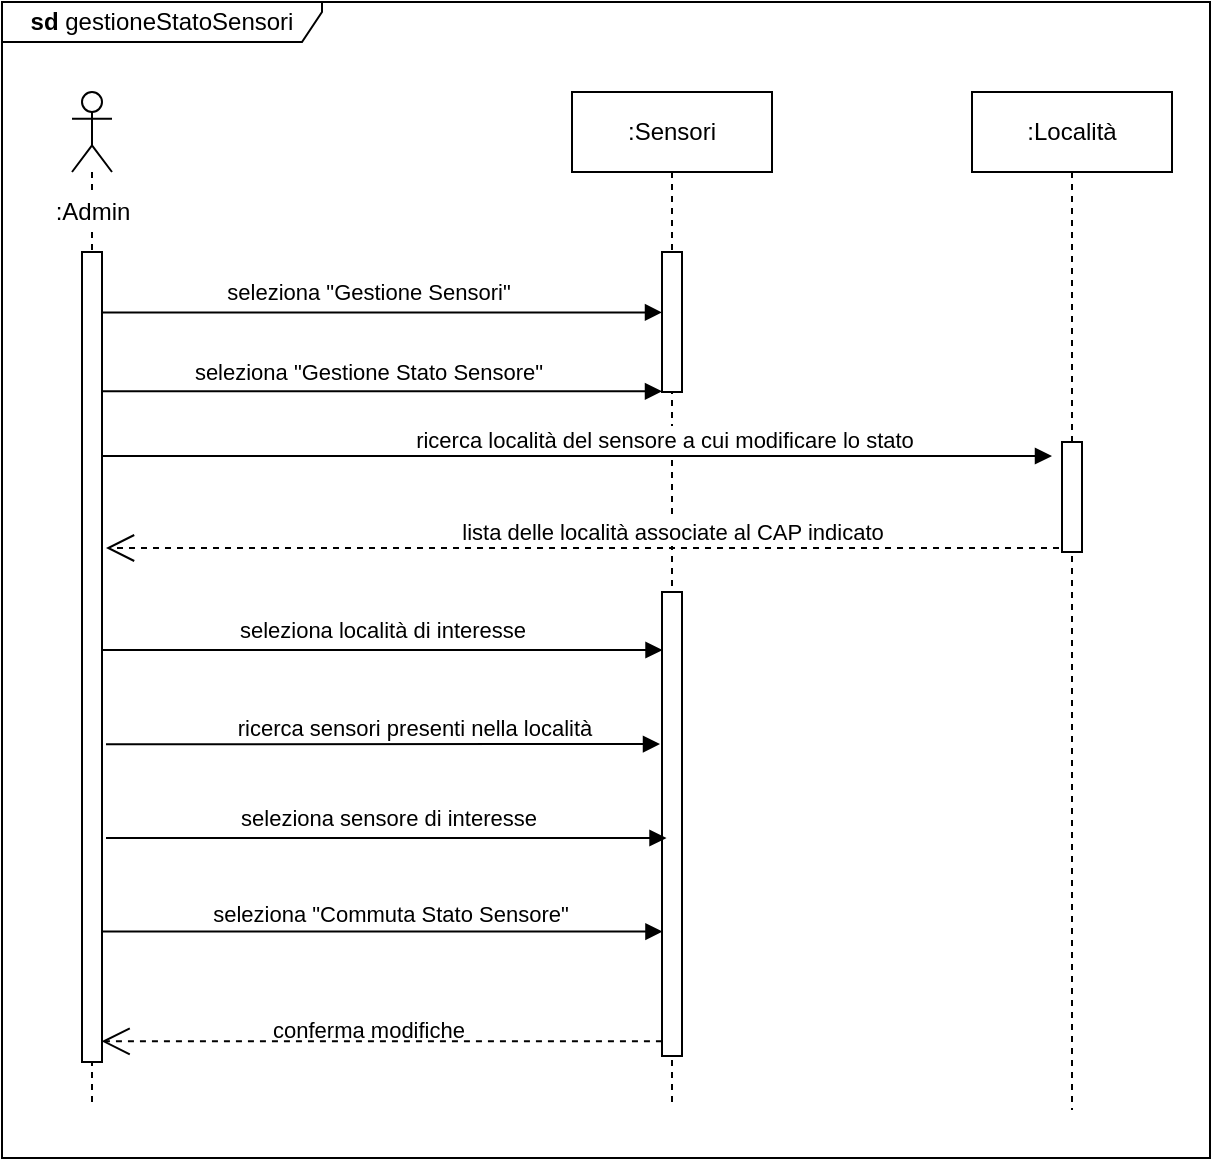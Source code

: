 <mxfile version="13.9.9" type="device"><diagram id="kgpKYQtTHZ0yAKxKKP6v" name="Page-1"><mxGraphModel dx="852" dy="2694" grid="1" gridSize="1" guides="1" tooltips="1" connect="1" arrows="1" fold="1" page="1" pageScale="1" pageWidth="850" pageHeight="1100" math="0" shadow="0"><root><mxCell id="0"/><mxCell id="1" parent="0"/><mxCell id="R266lNiq_dCC3hUoP1Z3-59" value="&lt;b&gt;sd &lt;/b&gt;gestioneStatoSensori" style="shape=umlFrame;whiteSpace=wrap;html=1;width=160;height=20;" parent="1" vertex="1"><mxGeometry x="85" y="-1165" width="604" height="578" as="geometry"/></mxCell><mxCell id="R266lNiq_dCC3hUoP1Z3-60" value="" style="endArrow=open;dashed=1;endFill=0;endSize=12;html=1;" parent="1" source="R266lNiq_dCC3hUoP1Z3-72" edge="1"><mxGeometry width="160" relative="1" as="geometry"><mxPoint x="603" y="-890" as="sourcePoint"/><mxPoint x="137" y="-892" as="targetPoint"/></mxGeometry></mxCell><mxCell id="R266lNiq_dCC3hUoP1Z3-61" value="" style="shape=umlLifeline;participant=umlActor;perimeter=lifelinePerimeter;whiteSpace=wrap;html=1;container=1;collapsible=0;recursiveResize=0;verticalAlign=top;spacingTop=36;outlineConnect=0;" parent="1" vertex="1"><mxGeometry x="120" y="-1120" width="20" height="508" as="geometry"/></mxCell><mxCell id="R266lNiq_dCC3hUoP1Z3-62" value="" style="html=1;points=[];perimeter=orthogonalPerimeter;" parent="R266lNiq_dCC3hUoP1Z3-61" vertex="1"><mxGeometry x="5" y="80" width="10" height="405" as="geometry"/></mxCell><mxCell id="R266lNiq_dCC3hUoP1Z3-63" value=":Admin" style="text;html=1;strokeColor=none;align=center;verticalAlign=middle;whiteSpace=wrap;rounded=0;fillColor=#ffffff;" parent="1" vertex="1"><mxGeometry x="88.75" y="-1070" width="82.5" height="20" as="geometry"/></mxCell><mxCell id="R266lNiq_dCC3hUoP1Z3-64" value="" style="html=1;verticalAlign=bottom;startArrow=none;endArrow=block;startSize=8;startFill=0;entryX=0;entryY=0.432;entryDx=0;entryDy=0;entryPerimeter=0;" parent="1" source="R266lNiq_dCC3hUoP1Z3-62" target="R266lNiq_dCC3hUoP1Z3-66" edge="1"><mxGeometry relative="1" as="geometry"><mxPoint x="150" y="-1010" as="sourcePoint"/><mxPoint x="414" y="-1010" as="targetPoint"/></mxGeometry></mxCell><mxCell id="R266lNiq_dCC3hUoP1Z3-65" value=":Sensori" style="shape=umlLifeline;perimeter=lifelinePerimeter;whiteSpace=wrap;html=1;container=1;collapsible=0;recursiveResize=0;outlineConnect=0;" parent="1" vertex="1"><mxGeometry x="370" y="-1120" width="100" height="506" as="geometry"/></mxCell><mxCell id="R266lNiq_dCC3hUoP1Z3-66" value="" style="html=1;points=[];perimeter=orthogonalPerimeter;" parent="R266lNiq_dCC3hUoP1Z3-65" vertex="1"><mxGeometry x="45" y="80" width="10" height="70" as="geometry"/></mxCell><mxCell id="R266lNiq_dCC3hUoP1Z3-76" value="" style="html=1;points=[];perimeter=orthogonalPerimeter;" parent="R266lNiq_dCC3hUoP1Z3-65" vertex="1"><mxGeometry x="45" y="250" width="10" height="232" as="geometry"/></mxCell><mxCell id="R266lNiq_dCC3hUoP1Z3-67" value="&lt;font style=&quot;font-size: 11px&quot;&gt;seleziona &quot;Gestione Sensori&quot;&lt;/font&gt;" style="text;html=1;align=center;verticalAlign=middle;resizable=0;points=[];autosize=1;" parent="1" vertex="1"><mxGeometry x="188.3" y="-1030" width="160" height="20" as="geometry"/></mxCell><mxCell id="R266lNiq_dCC3hUoP1Z3-68" value="" style="html=1;verticalAlign=bottom;startArrow=none;endArrow=block;startSize=8;startFill=0;entryX=0;entryY=0.995;entryDx=0;entryDy=0;entryPerimeter=0;" parent="1" source="R266lNiq_dCC3hUoP1Z3-62" target="R266lNiq_dCC3hUoP1Z3-66" edge="1"><mxGeometry relative="1" as="geometry"><mxPoint x="150" y="-970" as="sourcePoint"/><mxPoint x="414" y="-966" as="targetPoint"/></mxGeometry></mxCell><mxCell id="R266lNiq_dCC3hUoP1Z3-69" value="&lt;font style=&quot;font-size: 11px&quot;&gt;seleziona &quot;Gestione Stato Sensore&quot;&lt;/font&gt;" style="text;html=1;align=center;verticalAlign=middle;resizable=0;points=[];autosize=1;" parent="1" vertex="1"><mxGeometry x="173.3" y="-990" width="190" height="20" as="geometry"/></mxCell><mxCell id="R266lNiq_dCC3hUoP1Z3-70" value="" style="html=1;verticalAlign=bottom;startArrow=none;endArrow=block;startSize=8;startFill=0;" parent="1" source="R266lNiq_dCC3hUoP1Z3-62" edge="1"><mxGeometry relative="1" as="geometry"><mxPoint x="144" y="-936" as="sourcePoint"/><mxPoint x="610" y="-938" as="targetPoint"/></mxGeometry></mxCell><mxCell id="R266lNiq_dCC3hUoP1Z3-71" value="lista delle località associate al CAP indicato" style="text;html=1;align=center;verticalAlign=middle;resizable=0;points=[];autosize=1;labelBackgroundColor=#ffffff;fontSize=11;" parent="1" vertex="1"><mxGeometry x="309" y="-909" width="222" height="18" as="geometry"/></mxCell><mxCell id="R266lNiq_dCC3hUoP1Z3-72" value=":Località" style="shape=umlLifeline;perimeter=lifelinePerimeter;whiteSpace=wrap;html=1;container=1;collapsible=0;recursiveResize=0;outlineConnect=0;" parent="1" vertex="1"><mxGeometry x="570" y="-1120" width="100" height="509" as="geometry"/></mxCell><mxCell id="R266lNiq_dCC3hUoP1Z3-73" value="" style="html=1;points=[];perimeter=orthogonalPerimeter;" parent="R266lNiq_dCC3hUoP1Z3-72" vertex="1"><mxGeometry x="45" y="175" width="10" height="55" as="geometry"/></mxCell><mxCell id="R266lNiq_dCC3hUoP1Z3-74" value="&lt;span style=&quot;background-color: rgb(255 , 255 , 255)&quot;&gt;&lt;font style=&quot;font-size: 11px&quot;&gt;ricerca località del sensore a cui modificare lo stato&lt;/font&gt;&lt;/span&gt;" style="text;html=1;align=center;verticalAlign=middle;resizable=0;points=[];autosize=1;" parent="1" vertex="1"><mxGeometry x="286" y="-956" width="260" height="20" as="geometry"/></mxCell><mxCell id="R266lNiq_dCC3hUoP1Z3-77" value="seleziona località di interesse" style="text;html=1;align=center;verticalAlign=middle;resizable=0;points=[];autosize=1;fontSize=11;" parent="1" vertex="1"><mxGeometry x="198.0" y="-860" width="154" height="18" as="geometry"/></mxCell><mxCell id="R266lNiq_dCC3hUoP1Z3-80" value="" style="html=1;verticalAlign=bottom;startArrow=none;endArrow=block;startSize=8;startFill=0;entryX=0.026;entryY=0.17;entryDx=0;entryDy=0;entryPerimeter=0;" parent="1" edge="1"><mxGeometry relative="1" as="geometry"><mxPoint x="135.0" y="-841" as="sourcePoint"/><mxPoint x="415.26" y="-841" as="targetPoint"/></mxGeometry></mxCell><mxCell id="R266lNiq_dCC3hUoP1Z3-82" value="" style="endArrow=open;dashed=1;endFill=0;endSize=12;html=1;entryX=0.981;entryY=0.986;entryDx=0;entryDy=0;entryPerimeter=0;" parent="1" edge="1"><mxGeometry width="160" relative="1" as="geometry"><mxPoint x="414.97" y="-645.34" as="sourcePoint"/><mxPoint x="134.78" y="-645.34" as="targetPoint"/></mxGeometry></mxCell><mxCell id="R266lNiq_dCC3hUoP1Z3-83" value="conferma modifiche" style="text;html=1;align=center;verticalAlign=middle;resizable=0;points=[];autosize=1;fontSize=11;" parent="1" vertex="1"><mxGeometry x="213.27" y="-661" width="110" height="20" as="geometry"/></mxCell><mxCell id="7H5KynuBWP3HXbBMFP5Y-22" value="seleziona &quot;Commuta Stato Sensore&quot;" style="text;html=1;align=center;verticalAlign=middle;resizable=0;points=[];autosize=1;fontSize=11;" parent="1" vertex="1"><mxGeometry x="184.97" y="-718" width="189" height="18" as="geometry"/></mxCell><mxCell id="7H5KynuBWP3HXbBMFP5Y-23" value="" style="html=1;verticalAlign=bottom;startArrow=none;endArrow=block;startSize=8;startFill=0;entryX=0.026;entryY=0.17;entryDx=0;entryDy=0;entryPerimeter=0;" parent="1" edge="1"><mxGeometry relative="1" as="geometry"><mxPoint x="134.97" y="-700.2" as="sourcePoint"/><mxPoint x="415.23" y="-700.2" as="targetPoint"/></mxGeometry></mxCell><mxCell id="c7qebdcnqMJ1pRhTUFpp-1" value="" style="html=1;verticalAlign=bottom;startArrow=none;endArrow=block;startSize=8;startFill=0;exitX=1;exitY=0.271;exitDx=0;exitDy=0;exitPerimeter=0;" edge="1" parent="1"><mxGeometry relative="1" as="geometry"><mxPoint x="137" y="-793.833" as="sourcePoint"/><mxPoint x="414" y="-794" as="targetPoint"/></mxGeometry></mxCell><mxCell id="c7qebdcnqMJ1pRhTUFpp-2" value="&lt;span style=&quot;background-color: rgb(255 , 255 , 255)&quot;&gt;&lt;font style=&quot;font-size: 11px&quot;&gt;ricerca sensori presenti nella località&lt;/font&gt;&lt;/span&gt;" style="text;html=1;align=center;verticalAlign=middle;resizable=0;points=[];autosize=1;" vertex="1" parent="1"><mxGeometry x="197" y="-812" width="188" height="19" as="geometry"/></mxCell><mxCell id="c7qebdcnqMJ1pRhTUFpp-3" value="seleziona sensore di interesse" style="text;html=1;align=center;verticalAlign=middle;resizable=0;points=[];autosize=1;fontSize=11;" vertex="1" parent="1"><mxGeometry x="198.0" y="-766" width="159" height="18" as="geometry"/></mxCell><mxCell id="c7qebdcnqMJ1pRhTUFpp-4" value="" style="html=1;verticalAlign=bottom;startArrow=none;endArrow=block;startSize=8;startFill=0;entryX=0.026;entryY=0.17;entryDx=0;entryDy=0;entryPerimeter=0;" edge="1" parent="1"><mxGeometry relative="1" as="geometry"><mxPoint x="137" y="-747" as="sourcePoint"/><mxPoint x="417.26" y="-747" as="targetPoint"/></mxGeometry></mxCell></root></mxGraphModel></diagram></mxfile>